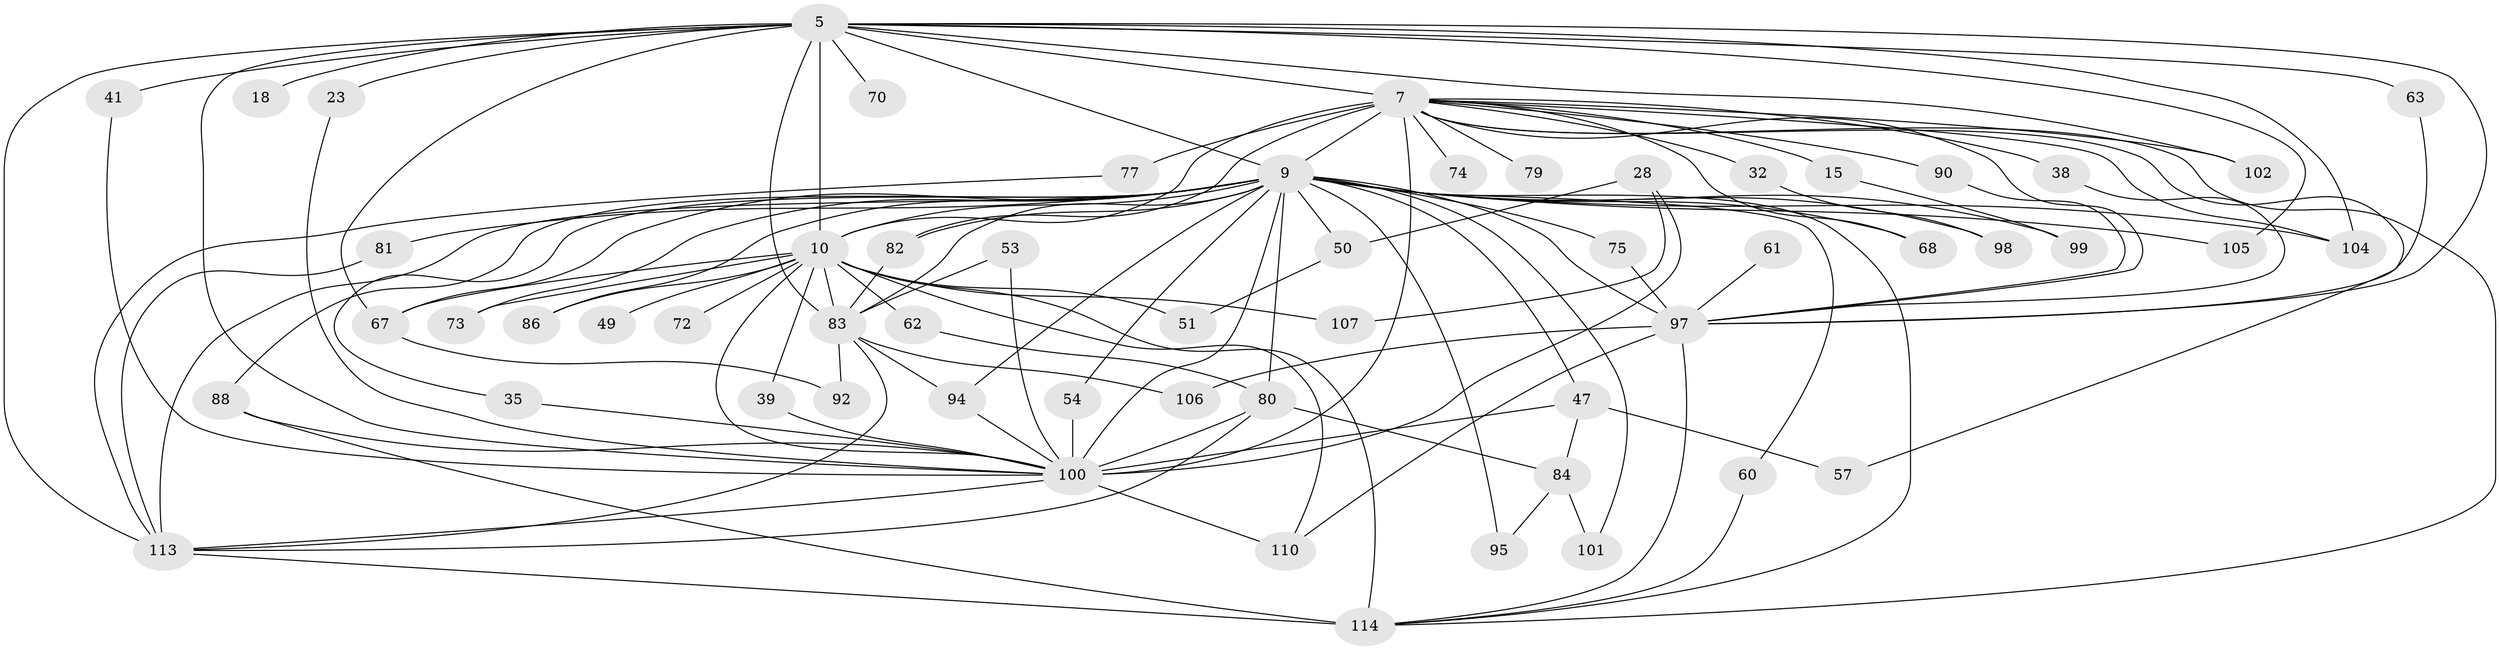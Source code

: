 // original degree distribution, {20: 0.017543859649122806, 19: 0.008771929824561403, 17: 0.008771929824561403, 30: 0.008771929824561403, 21: 0.008771929824561403, 18: 0.02631578947368421, 27: 0.008771929824561403, 6: 0.008771929824561403, 11: 0.008771929824561403, 4: 0.10526315789473684, 3: 0.23684210526315788, 7: 0.03508771929824561, 2: 0.5, 5: 0.017543859649122806}
// Generated by graph-tools (version 1.1) at 2025/45/03/09/25 04:45:44]
// undirected, 57 vertices, 118 edges
graph export_dot {
graph [start="1"]
  node [color=gray90,style=filled];
  5 [super="+3"];
  7 [super="+1"];
  9 [super="+4"];
  10 [super="+2"];
  15;
  18;
  23;
  28;
  32;
  35;
  38;
  39;
  41;
  47 [super="+27"];
  49;
  50 [super="+42"];
  51;
  53 [super="+40"];
  54;
  57;
  60;
  61;
  62;
  63;
  67 [super="+13"];
  68;
  70;
  72;
  73;
  74;
  75 [super="+25"];
  77 [super="+64"];
  79;
  80 [super="+36+44"];
  81 [super="+76"];
  82 [super="+65"];
  83 [super="+55+31"];
  84;
  86;
  88;
  90;
  92;
  94 [super="+56"];
  95;
  97 [super="+12+17+24+78"];
  98;
  99;
  100 [super="+59+8"];
  101;
  102;
  104 [super="+69"];
  105 [super="+85"];
  106;
  107;
  110 [super="+93"];
  113 [super="+112+34+87"];
  114 [super="+109+108+52"];
  5 -- 7 [weight=4];
  5 -- 9 [weight=4];
  5 -- 10 [weight=4];
  5 -- 18 [weight=2];
  5 -- 23;
  5 -- 63;
  5 -- 102;
  5 -- 104;
  5 -- 105 [weight=2];
  5 -- 70;
  5 -- 41;
  5 -- 97;
  5 -- 83 [weight=2];
  5 -- 100 [weight=4];
  5 -- 113 [weight=4];
  5 -- 67;
  7 -- 9 [weight=4];
  7 -- 10 [weight=4];
  7 -- 15 [weight=2];
  7 -- 32 [weight=2];
  7 -- 57;
  7 -- 74 [weight=2];
  7 -- 79 [weight=2];
  7 -- 102;
  7 -- 68;
  7 -- 77 [weight=2];
  7 -- 90;
  7 -- 38;
  7 -- 97;
  7 -- 82;
  7 -- 100 [weight=5];
  7 -- 104;
  7 -- 114;
  9 -- 10 [weight=4];
  9 -- 75 [weight=2];
  9 -- 86;
  9 -- 94;
  9 -- 95;
  9 -- 99;
  9 -- 100 [weight=5];
  9 -- 47;
  9 -- 68;
  9 -- 73;
  9 -- 80 [weight=3];
  9 -- 81 [weight=2];
  9 -- 88;
  9 -- 97 [weight=6];
  9 -- 35;
  9 -- 98;
  9 -- 101;
  9 -- 105;
  9 -- 50 [weight=2];
  9 -- 54;
  9 -- 60;
  9 -- 83 [weight=2];
  9 -- 82;
  9 -- 104;
  9 -- 114;
  9 -- 113 [weight=2];
  9 -- 67;
  10 -- 49 [weight=2];
  10 -- 51;
  10 -- 72 [weight=2];
  10 -- 86;
  10 -- 107;
  10 -- 67;
  10 -- 73;
  10 -- 83 [weight=3];
  10 -- 39;
  10 -- 62;
  10 -- 100 [weight=4];
  10 -- 110;
  10 -- 114 [weight=5];
  15 -- 99;
  23 -- 100;
  28 -- 107;
  28 -- 50;
  28 -- 100 [weight=2];
  32 -- 98;
  35 -- 100;
  38 -- 97;
  39 -- 100;
  41 -- 100;
  47 -- 57;
  47 -- 84;
  47 -- 100 [weight=2];
  50 -- 51;
  53 -- 83 [weight=2];
  53 -- 100;
  54 -- 100;
  60 -- 114;
  61 -- 97 [weight=2];
  62 -- 80;
  63 -- 97;
  67 -- 92;
  75 -- 97;
  77 -- 113;
  80 -- 84;
  80 -- 100;
  80 -- 113;
  81 -- 113;
  82 -- 83 [weight=2];
  83 -- 92;
  83 -- 106;
  83 -- 94;
  83 -- 113;
  84 -- 95;
  84 -- 101;
  88 -- 100;
  88 -- 114;
  90 -- 97;
  94 -- 100;
  97 -- 110;
  97 -- 106;
  97 -- 114 [weight=4];
  100 -- 110;
  100 -- 113;
  113 -- 114 [weight=2];
}
